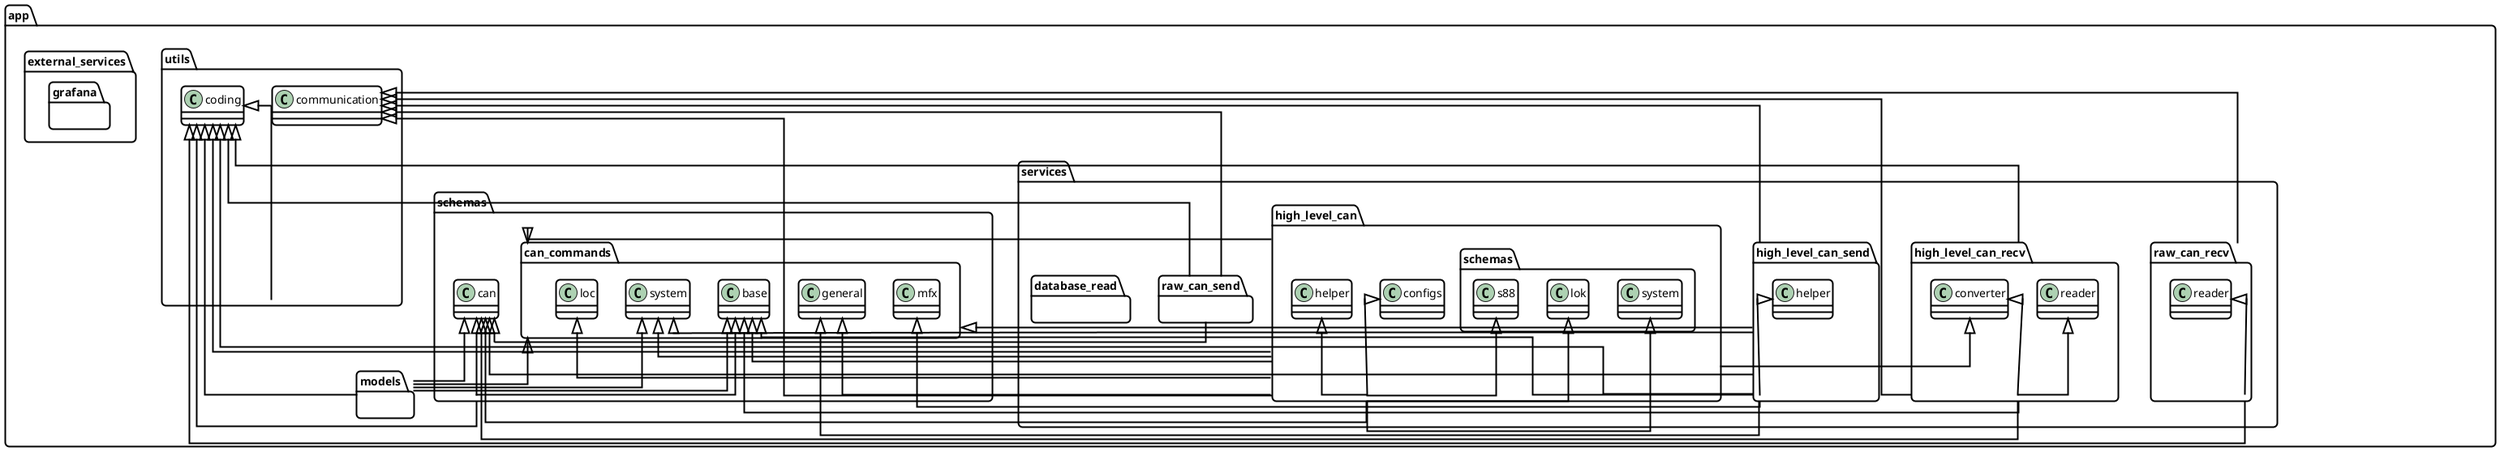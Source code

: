 @startuml
skinparam useBetaStyle true
skinparam linetype ortho

<style>
    classDiagram{
        FontColor Black
        BackgroundColor White
        LineThickness 2
        LineColor Black
        RoundCorner 10
    }
</style>

app.utils.coding <|-- app.services.raw_can_recv
app.services.raw_can_recv.reader <|-- app.services.raw_can_recv
app.utils.communication <|-- app.services.raw_can_recv
app.utils.coding <|-- app.services.raw_can_send
app.schemas.can <|-- app.services.raw_can_send
app.utils.communication <|-- app.services.raw_can_send
app.services.high_level_can_recv.reader <|-- app.services.high_level_can_recv
app.services.high_level_can_recv.converter <|-- app.services.high_level_can_recv
app.utils.communication <|-- app.services.high_level_can_recv
app.utils.coding <|-- app.services.high_level_can_recv
app.schemas.can <|-- app.services.high_level_can_recv
app.schemas.can_commands.base <|-- app.services.high_level_can_recv
app.utils.communication <|-- app.services.high_level_can_send
app.utils.coding <|-- app.services.high_level_can_send
app.schemas.can_commands <|-- app.services.high_level_can_send
app.services.high_level_can_send.helper <|-- app.services.high_level_can_send
app.schemas.can <|-- app.services.high_level_can_send
app.schemas.can_commands.base <|-- app.services.high_level_can_send
app.schemas.can_commands.system <|-- app.services.high_level_can_send
app.schemas.can_commands.general <|-- app.services.high_level_can_send
app.schemas.can_commands.mfx <|-- app.services.high_level_can_send
app.services.high_level_can_recv.converter <|-- app.services.high_level_can
app.services.high_level_can.schemas.lok <|-- app.services.high_level_can
app.utils.communication <|-- app.services.high_level_can
app.services.high_level_can.schemas.s88 <|-- app.services.high_level_can
app.utils.coding <|-- app.services.high_level_can
app.schemas.can_commands <|-- app.services.high_level_can
app.schemas.can <|-- app.services.high_level_can
app.services.high_level_can.schemas.system <|-- app.services.high_level_can
app.schemas.can_commands.base <|-- app.services.high_level_can
app.schemas.can_commands.system <|-- app.services.high_level_can
app.services.high_level_can.configs <|-- app.services.high_level_can
app.schemas.can_commands.general <|-- app.services.high_level_can
app.schemas.can_commands.loc <|-- app.services.high_level_can
app.services.high_level_can.helper <|-- app.services.high_level_can
app.utils.coding <|-- app.schemas
app.schemas.can_commands.base <|-- app.schemas
app.schemas.can <|-- app.schemas
app.utils.coding <|-- app.models
app.schemas.can_commands <|-- app.models
app.schemas.can <|-- app.models
app.schemas.can_commands.base <|-- app.models
app.schemas.can_commands.system <|-- app.models
app.utils.coding <|-- app.utils
namespace app {
namespace external_services {
namespace grafana {
}
}
namespace services {
namespace raw_can_recv {
}
namespace raw_can_send {
}
namespace high_level_can_recv {
}
namespace high_level_can_send {
}
namespace high_level_can {
}
namespace database_read {
}
}
namespace schemas {
}
namespace models {
}
namespace utils {
}
}
@enduml